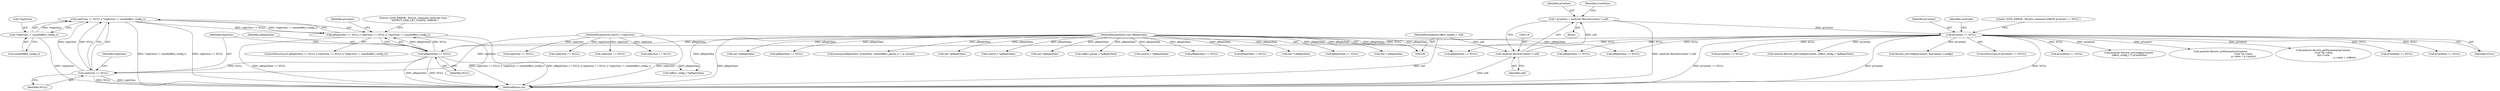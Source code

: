 digraph "0_Android_f490fc335772a9b14e78997486f4a572b0594c04_0@API" {
"1000213" [label="(Call,replySize == NULL || *replySize != sizeof(effect_config_t))"];
"1000214" [label="(Call,replySize == NULL)"];
"1000111" [label="(MethodParameterIn,uint32_t *replySize)"];
"1000210" [label="(Call,pReplyData == NULL)"];
"1000112" [label="(MethodParameterIn,void *pReplyData)"];
"1000126" [label="(Call,pContext == NULL)"];
"1000115" [label="(Call,* pContext = (android::ReverbContext *) self)"];
"1000117" [label="(Call,(android::ReverbContext *) self)"];
"1000107" [label="(MethodParameterIn,effect_handle_t  self)"];
"1000217" [label="(Call,*replySize != sizeof(effect_config_t))"];
"1000209" [label="(Call,pReplyData == NULL || replySize == NULL || *replySize != sizeof(effect_config_t))"];
"1000127" [label="(Identifier,pContext)"];
"1000212" [label="(Identifier,NULL)"];
"1000141" [label="(Call,pReplyData == NULL)"];
"1000215" [label="(Identifier,replySize)"];
"1000430" [label="(Call,android::Reverb_setParameter(pContext,\n                                                              (void *)p->data,\n                                                              p->data + p->psize))"];
"1000230" [label="(Call,(effect_config_t *)pReplyData)"];
"1000344" [label="(Call,android::Reverb_getParameter(pContext,\n (void *)p->data,\n &p->vsize,\n                                                          p->data + voffset))"];
"1000292" [label="(Call,replySize == NULL)"];
"1000113" [label="(Block,)"];
"1000218" [label="(Call,*replySize)"];
"1000208" [label="(ControlStructure,if (pReplyData == NULL || replySize == NULL || *replySize != sizeof(effect_config_t)))"];
"1000448" [label="(Call,pReplyData == NULL)"];
"1000476" [label="(Call,(int *)pReplyData)"];
"1000685" [label="(MethodReturn,int)"];
"1000136" [label="(Identifier,cmdCode)"];
"1000519" [label="(Call,pReplyData == NULL)"];
"1000229" [label="(Identifier,pContext)"];
"1000376" [label="(Call,pCmdData == NULL)"];
"1000270" [label="(Call,pCmdData == NULL)"];
"1000116" [label="(Identifier,pContext)"];
"1000388" [label="(Call,pReplyData == NULL)"];
"1000123" [label="(Identifier,LvmStatus)"];
"1000310" [label="(Call,memcpy(pReplyData, pCmdData, sizeof(effect_param_t) + p->psize))"];
"1000210" [label="(Call,pReplyData == NULL)"];
"1000219" [label="(Identifier,replySize)"];
"1000216" [label="(Identifier,NULL)"];
"1000126" [label="(Call,pContext == NULL)"];
"1000131" [label="(Literal,\"\tLVM_ERROR : Reverb_command ERROR pContext == NULL\")"];
"1000427" [label="(Call,(int *)pReplyData)"];
"1000128" [label="(Identifier,NULL)"];
"1000560" [label="(Call,pCmdData == NULL)"];
"1000616" [label="(Call,(uint32_t *)pReplyData)"];
"1000111" [label="(MethodParameterIn,uint32_t *replySize)"];
"1000217" [label="(Call,*replySize != sizeof(effect_config_t))"];
"1000228" [label="(Call,android::Reverb_getConfig(pContext, (effect_config_t *)pReplyData))"];
"1000547" [label="(Call,(int *)pReplyData)"];
"1000235" [label="(Call,Reverb_setConfig(pContext, &pContext->config))"];
"1000211" [label="(Identifier,pReplyData)"];
"1000125" [label="(ControlStructure,if (pContext == NULL))"];
"1000321" [label="(Call,(effect_param_t *)pReplyData)"];
"1000115" [label="(Call,* pContext = (android::ReverbContext *) self)"];
"1000224" [label="(Literal,\"\tLVM_ERROR : Reverb_command cmdCode Case: \"\n \"EFFECT_CMD_GET_CONFIG: ERROR\")"];
"1000625" [label="(Call,(uint32_t *)pReplyData)"];
"1000107" [label="(MethodParameterIn,effect_handle_t  self)"];
"1000213" [label="(Call,replySize == NULL || *replySize != sizeof(effect_config_t))"];
"1000288" [label="(Call,pReplyData == NULL)"];
"1000576" [label="(Call,pReplyData != NULL)"];
"1000214" [label="(Call,replySize == NULL)"];
"1000209" [label="(Call,pReplyData == NULL || replySize == NULL || *replySize != sizeof(effect_config_t))"];
"1000169" [label="(Call,pCmdData == NULL)"];
"1000220" [label="(Call,sizeof(effect_config_t))"];
"1000182" [label="(Call,replySize == NULL)"];
"1000112" [label="(MethodParameterIn,void *pReplyData)"];
"1000201" [label="(Call,android::Reverb_setConfig(pContext,\n (effect_config_t *) pCmdData))"];
"1000392" [label="(Call,replySize == NULL)"];
"1000198" [label="(Call,(int *) pReplyData)"];
"1000117" [label="(Call,(android::ReverbContext *) self)"];
"1000145" [label="(Call,replySize == NULL)"];
"1000178" [label="(Call,pReplyData == NULL)"];
"1000119" [label="(Identifier,self)"];
"1000161" [label="(Call,(int *) pReplyData)"];
"1000213" -> "1000209"  [label="AST: "];
"1000213" -> "1000214"  [label="CFG: "];
"1000213" -> "1000217"  [label="CFG: "];
"1000214" -> "1000213"  [label="AST: "];
"1000217" -> "1000213"  [label="AST: "];
"1000209" -> "1000213"  [label="CFG: "];
"1000213" -> "1000685"  [label="DDG: *replySize != sizeof(effect_config_t)"];
"1000213" -> "1000685"  [label="DDG: replySize == NULL"];
"1000213" -> "1000209"  [label="DDG: replySize == NULL"];
"1000213" -> "1000209"  [label="DDG: *replySize != sizeof(effect_config_t)"];
"1000214" -> "1000213"  [label="DDG: replySize"];
"1000214" -> "1000213"  [label="DDG: NULL"];
"1000217" -> "1000213"  [label="DDG: *replySize"];
"1000214" -> "1000216"  [label="CFG: "];
"1000215" -> "1000214"  [label="AST: "];
"1000216" -> "1000214"  [label="AST: "];
"1000219" -> "1000214"  [label="CFG: "];
"1000214" -> "1000685"  [label="DDG: NULL"];
"1000214" -> "1000685"  [label="DDG: replySize"];
"1000111" -> "1000214"  [label="DDG: replySize"];
"1000210" -> "1000214"  [label="DDG: NULL"];
"1000111" -> "1000106"  [label="AST: "];
"1000111" -> "1000685"  [label="DDG: replySize"];
"1000111" -> "1000145"  [label="DDG: replySize"];
"1000111" -> "1000182"  [label="DDG: replySize"];
"1000111" -> "1000292"  [label="DDG: replySize"];
"1000111" -> "1000392"  [label="DDG: replySize"];
"1000210" -> "1000209"  [label="AST: "];
"1000210" -> "1000212"  [label="CFG: "];
"1000211" -> "1000210"  [label="AST: "];
"1000212" -> "1000210"  [label="AST: "];
"1000215" -> "1000210"  [label="CFG: "];
"1000209" -> "1000210"  [label="CFG: "];
"1000210" -> "1000685"  [label="DDG: NULL"];
"1000210" -> "1000685"  [label="DDG: pReplyData"];
"1000210" -> "1000209"  [label="DDG: pReplyData"];
"1000210" -> "1000209"  [label="DDG: NULL"];
"1000112" -> "1000210"  [label="DDG: pReplyData"];
"1000126" -> "1000210"  [label="DDG: NULL"];
"1000210" -> "1000230"  [label="DDG: pReplyData"];
"1000112" -> "1000106"  [label="AST: "];
"1000112" -> "1000685"  [label="DDG: pReplyData"];
"1000112" -> "1000141"  [label="DDG: pReplyData"];
"1000112" -> "1000161"  [label="DDG: pReplyData"];
"1000112" -> "1000178"  [label="DDG: pReplyData"];
"1000112" -> "1000198"  [label="DDG: pReplyData"];
"1000112" -> "1000230"  [label="DDG: pReplyData"];
"1000112" -> "1000288"  [label="DDG: pReplyData"];
"1000112" -> "1000310"  [label="DDG: pReplyData"];
"1000112" -> "1000321"  [label="DDG: pReplyData"];
"1000112" -> "1000388"  [label="DDG: pReplyData"];
"1000112" -> "1000427"  [label="DDG: pReplyData"];
"1000112" -> "1000448"  [label="DDG: pReplyData"];
"1000112" -> "1000476"  [label="DDG: pReplyData"];
"1000112" -> "1000519"  [label="DDG: pReplyData"];
"1000112" -> "1000547"  [label="DDG: pReplyData"];
"1000112" -> "1000576"  [label="DDG: pReplyData"];
"1000112" -> "1000616"  [label="DDG: pReplyData"];
"1000112" -> "1000625"  [label="DDG: pReplyData"];
"1000126" -> "1000125"  [label="AST: "];
"1000126" -> "1000128"  [label="CFG: "];
"1000127" -> "1000126"  [label="AST: "];
"1000128" -> "1000126"  [label="AST: "];
"1000131" -> "1000126"  [label="CFG: "];
"1000136" -> "1000126"  [label="CFG: "];
"1000126" -> "1000685"  [label="DDG: pContext == NULL"];
"1000126" -> "1000685"  [label="DDG: pContext"];
"1000126" -> "1000685"  [label="DDG: NULL"];
"1000115" -> "1000126"  [label="DDG: pContext"];
"1000126" -> "1000141"  [label="DDG: NULL"];
"1000126" -> "1000169"  [label="DDG: NULL"];
"1000126" -> "1000201"  [label="DDG: pContext"];
"1000126" -> "1000228"  [label="DDG: pContext"];
"1000126" -> "1000235"  [label="DDG: pContext"];
"1000126" -> "1000270"  [label="DDG: NULL"];
"1000126" -> "1000344"  [label="DDG: pContext"];
"1000126" -> "1000376"  [label="DDG: NULL"];
"1000126" -> "1000430"  [label="DDG: pContext"];
"1000126" -> "1000448"  [label="DDG: NULL"];
"1000126" -> "1000519"  [label="DDG: NULL"];
"1000126" -> "1000560"  [label="DDG: NULL"];
"1000115" -> "1000113"  [label="AST: "];
"1000115" -> "1000117"  [label="CFG: "];
"1000116" -> "1000115"  [label="AST: "];
"1000117" -> "1000115"  [label="AST: "];
"1000123" -> "1000115"  [label="CFG: "];
"1000115" -> "1000685"  [label="DDG: (android::ReverbContext *) self"];
"1000117" -> "1000115"  [label="DDG: self"];
"1000117" -> "1000119"  [label="CFG: "];
"1000118" -> "1000117"  [label="AST: "];
"1000119" -> "1000117"  [label="AST: "];
"1000117" -> "1000685"  [label="DDG: self"];
"1000107" -> "1000117"  [label="DDG: self"];
"1000107" -> "1000106"  [label="AST: "];
"1000107" -> "1000685"  [label="DDG: self"];
"1000217" -> "1000220"  [label="CFG: "];
"1000218" -> "1000217"  [label="AST: "];
"1000220" -> "1000217"  [label="AST: "];
"1000217" -> "1000685"  [label="DDG: *replySize"];
"1000209" -> "1000208"  [label="AST: "];
"1000224" -> "1000209"  [label="CFG: "];
"1000229" -> "1000209"  [label="CFG: "];
"1000209" -> "1000685"  [label="DDG: pReplyData == NULL || replySize == NULL || *replySize != sizeof(effect_config_t)"];
"1000209" -> "1000685"  [label="DDG: pReplyData == NULL"];
"1000209" -> "1000685"  [label="DDG: replySize == NULL || *replySize != sizeof(effect_config_t)"];
}
